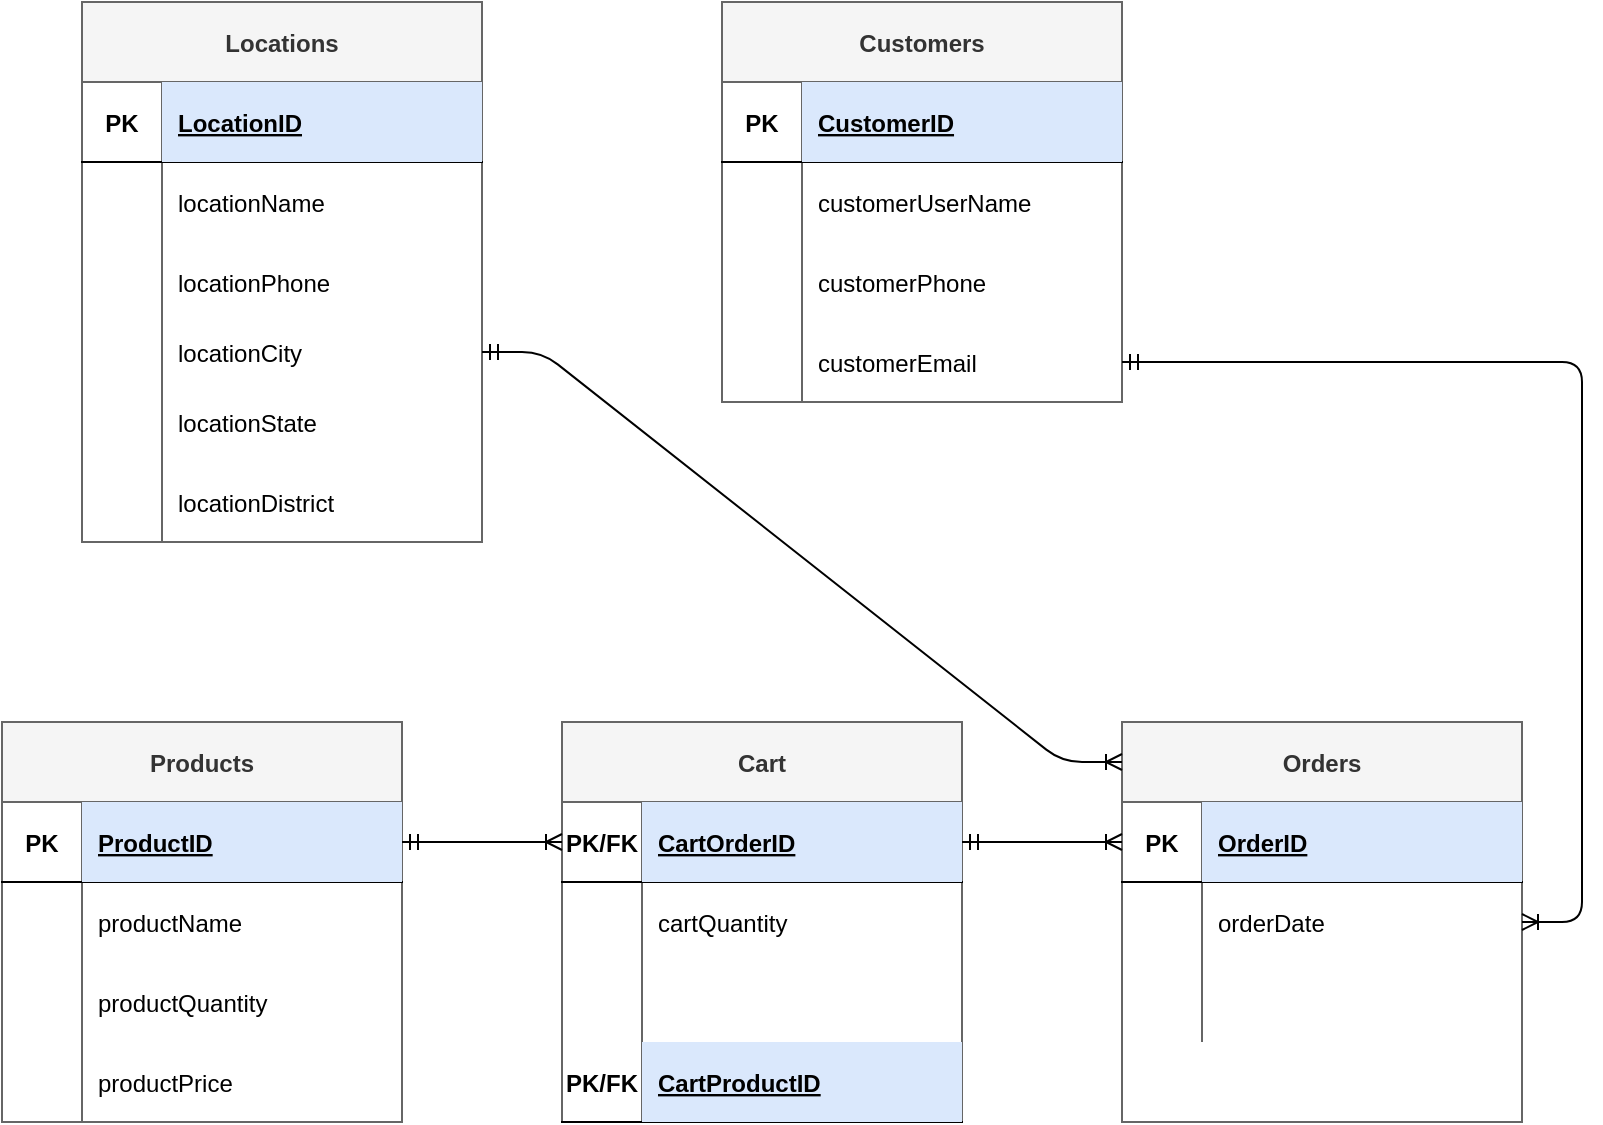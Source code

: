<mxfile version="14.2.6" type="device"><diagram id="TYqFrzA7rZAhPylj7gqK" name="Page-1"><mxGraphModel dx="1040" dy="490" grid="1" gridSize="10" guides="1" tooltips="1" connect="1" arrows="1" fold="1" page="1" pageScale="1" pageWidth="850" pageHeight="1100" math="0" shadow="0"><root><mxCell id="0"/><mxCell id="1" parent="0"/><mxCell id="ZXqYO6BipWeugjyjyPMQ-1" value="Customers" style="shape=table;startSize=40;container=1;collapsible=1;childLayout=tableLayout;fixedRows=1;rowLines=0;fontStyle=1;align=center;resizeLast=1;fillColor=#f5f5f5;strokeColor=#666666;fontColor=#333333;" parent="1" vertex="1"><mxGeometry x="400" y="80" width="200" height="200" as="geometry"/></mxCell><mxCell id="ZXqYO6BipWeugjyjyPMQ-2" value="" style="shape=partialRectangle;collapsible=0;dropTarget=0;pointerEvents=0;fillColor=none;top=0;left=0;bottom=1;right=0;points=[[0,0.5],[1,0.5]];portConstraint=eastwest;" parent="ZXqYO6BipWeugjyjyPMQ-1" vertex="1"><mxGeometry y="40" width="200" height="40" as="geometry"/></mxCell><mxCell id="ZXqYO6BipWeugjyjyPMQ-3" value="PK" style="shape=partialRectangle;connectable=0;fillColor=none;top=0;left=0;bottom=0;right=0;fontStyle=1;overflow=hidden;" parent="ZXqYO6BipWeugjyjyPMQ-2" vertex="1"><mxGeometry width="40" height="40" as="geometry"/></mxCell><mxCell id="ZXqYO6BipWeugjyjyPMQ-4" value="CustomerID" style="shape=partialRectangle;connectable=0;fillColor=#dae8fc;top=0;left=0;bottom=0;right=0;align=left;spacingLeft=6;fontStyle=5;overflow=hidden;strokeColor=#6c8ebf;" parent="ZXqYO6BipWeugjyjyPMQ-2" vertex="1"><mxGeometry x="40" width="160" height="40" as="geometry"/></mxCell><mxCell id="ZXqYO6BipWeugjyjyPMQ-5" value="" style="shape=partialRectangle;collapsible=0;dropTarget=0;pointerEvents=0;fillColor=none;top=0;left=0;bottom=0;right=0;points=[[0,0.5],[1,0.5]];portConstraint=eastwest;" parent="ZXqYO6BipWeugjyjyPMQ-1" vertex="1"><mxGeometry y="80" width="200" height="40" as="geometry"/></mxCell><mxCell id="ZXqYO6BipWeugjyjyPMQ-6" value="" style="shape=partialRectangle;connectable=0;fillColor=none;top=0;left=0;bottom=0;right=0;editable=1;overflow=hidden;" parent="ZXqYO6BipWeugjyjyPMQ-5" vertex="1"><mxGeometry width="40" height="40" as="geometry"/></mxCell><mxCell id="ZXqYO6BipWeugjyjyPMQ-7" value="customerUserName" style="shape=partialRectangle;connectable=0;fillColor=none;top=0;left=0;bottom=0;right=0;align=left;spacingLeft=6;overflow=hidden;" parent="ZXqYO6BipWeugjyjyPMQ-5" vertex="1"><mxGeometry x="40" width="160" height="40" as="geometry"/></mxCell><mxCell id="ZXqYO6BipWeugjyjyPMQ-8" value="" style="shape=partialRectangle;collapsible=0;dropTarget=0;pointerEvents=0;fillColor=none;top=0;left=0;bottom=0;right=0;points=[[0,0.5],[1,0.5]];portConstraint=eastwest;" parent="ZXqYO6BipWeugjyjyPMQ-1" vertex="1"><mxGeometry y="120" width="200" height="40" as="geometry"/></mxCell><mxCell id="ZXqYO6BipWeugjyjyPMQ-9" value="" style="shape=partialRectangle;connectable=0;fillColor=none;top=0;left=0;bottom=0;right=0;editable=1;overflow=hidden;" parent="ZXqYO6BipWeugjyjyPMQ-8" vertex="1"><mxGeometry width="40" height="40" as="geometry"/></mxCell><mxCell id="ZXqYO6BipWeugjyjyPMQ-10" value="customerPhone" style="shape=partialRectangle;connectable=0;fillColor=none;top=0;left=0;bottom=0;right=0;align=left;spacingLeft=6;overflow=hidden;" parent="ZXqYO6BipWeugjyjyPMQ-8" vertex="1"><mxGeometry x="40" width="160" height="40" as="geometry"/></mxCell><mxCell id="ZXqYO6BipWeugjyjyPMQ-11" value="" style="shape=partialRectangle;collapsible=0;dropTarget=0;pointerEvents=0;fillColor=none;top=0;left=0;bottom=0;right=0;points=[[0,0.5],[1,0.5]];portConstraint=eastwest;" parent="ZXqYO6BipWeugjyjyPMQ-1" vertex="1"><mxGeometry y="160" width="200" height="40" as="geometry"/></mxCell><mxCell id="ZXqYO6BipWeugjyjyPMQ-12" value="" style="shape=partialRectangle;connectable=0;fillColor=none;top=0;left=0;bottom=0;right=0;editable=1;overflow=hidden;" parent="ZXqYO6BipWeugjyjyPMQ-11" vertex="1"><mxGeometry width="40" height="40" as="geometry"/></mxCell><mxCell id="ZXqYO6BipWeugjyjyPMQ-13" value="customerEmail" style="shape=partialRectangle;connectable=0;fillColor=none;top=0;left=0;bottom=0;right=0;align=left;spacingLeft=6;overflow=hidden;" parent="ZXqYO6BipWeugjyjyPMQ-11" vertex="1"><mxGeometry x="40" width="160" height="40" as="geometry"/></mxCell><mxCell id="ZXqYO6BipWeugjyjyPMQ-14" value="Locations" style="shape=table;startSize=40;container=1;collapsible=1;childLayout=tableLayout;fixedRows=1;rowLines=0;fontStyle=1;align=center;resizeLast=1;fillColor=#f5f5f5;strokeColor=#666666;fontColor=#333333;" parent="1" vertex="1"><mxGeometry x="80" y="80" width="200" height="270" as="geometry"/></mxCell><mxCell id="ZXqYO6BipWeugjyjyPMQ-15" value="" style="shape=partialRectangle;collapsible=0;dropTarget=0;pointerEvents=0;fillColor=none;top=0;left=0;bottom=1;right=0;points=[[0,0.5],[1,0.5]];portConstraint=eastwest;" parent="ZXqYO6BipWeugjyjyPMQ-14" vertex="1"><mxGeometry y="40" width="200" height="40" as="geometry"/></mxCell><mxCell id="ZXqYO6BipWeugjyjyPMQ-16" value="PK" style="shape=partialRectangle;connectable=0;fillColor=none;top=0;left=0;bottom=0;right=0;fontStyle=1;overflow=hidden;" parent="ZXqYO6BipWeugjyjyPMQ-15" vertex="1"><mxGeometry width="40" height="40" as="geometry"/></mxCell><mxCell id="ZXqYO6BipWeugjyjyPMQ-17" value="LocationID" style="shape=partialRectangle;connectable=0;fillColor=#dae8fc;top=0;left=0;bottom=0;right=0;align=left;spacingLeft=6;fontStyle=5;overflow=hidden;strokeColor=#6c8ebf;" parent="ZXqYO6BipWeugjyjyPMQ-15" vertex="1"><mxGeometry x="40" width="160" height="40" as="geometry"/></mxCell><mxCell id="ZXqYO6BipWeugjyjyPMQ-18" value="" style="shape=partialRectangle;collapsible=0;dropTarget=0;pointerEvents=0;fillColor=none;top=0;left=0;bottom=0;right=0;points=[[0,0.5],[1,0.5]];portConstraint=eastwest;" parent="ZXqYO6BipWeugjyjyPMQ-14" vertex="1"><mxGeometry y="80" width="200" height="40" as="geometry"/></mxCell><mxCell id="ZXqYO6BipWeugjyjyPMQ-19" value="" style="shape=partialRectangle;connectable=0;fillColor=none;top=0;left=0;bottom=0;right=0;editable=1;overflow=hidden;" parent="ZXqYO6BipWeugjyjyPMQ-18" vertex="1"><mxGeometry width="40" height="40" as="geometry"/></mxCell><mxCell id="ZXqYO6BipWeugjyjyPMQ-20" value="locationName" style="shape=partialRectangle;connectable=0;fillColor=none;top=0;left=0;bottom=0;right=0;align=left;spacingLeft=6;overflow=hidden;" parent="ZXqYO6BipWeugjyjyPMQ-18" vertex="1"><mxGeometry x="40" width="160" height="40" as="geometry"/></mxCell><mxCell id="ZXqYO6BipWeugjyjyPMQ-21" value="" style="shape=partialRectangle;collapsible=0;dropTarget=0;pointerEvents=0;fillColor=none;top=0;left=0;bottom=0;right=0;points=[[0,0.5],[1,0.5]];portConstraint=eastwest;" parent="ZXqYO6BipWeugjyjyPMQ-14" vertex="1"><mxGeometry y="120" width="200" height="40" as="geometry"/></mxCell><mxCell id="ZXqYO6BipWeugjyjyPMQ-22" value="" style="shape=partialRectangle;connectable=0;fillColor=none;top=0;left=0;bottom=0;right=0;editable=1;overflow=hidden;" parent="ZXqYO6BipWeugjyjyPMQ-21" vertex="1"><mxGeometry width="40" height="40" as="geometry"/></mxCell><mxCell id="ZXqYO6BipWeugjyjyPMQ-23" value="locationPhone" style="shape=partialRectangle;connectable=0;fillColor=none;top=0;left=0;bottom=0;right=0;align=left;spacingLeft=6;overflow=hidden;" parent="ZXqYO6BipWeugjyjyPMQ-21" vertex="1"><mxGeometry x="40" width="160" height="40" as="geometry"/></mxCell><mxCell id="ZXqYO6BipWeugjyjyPMQ-24" value="" style="shape=partialRectangle;collapsible=0;dropTarget=0;pointerEvents=0;fillColor=none;top=0;left=0;bottom=0;right=0;points=[[0,0.5],[1,0.5]];portConstraint=eastwest;" parent="ZXqYO6BipWeugjyjyPMQ-14" vertex="1"><mxGeometry y="160" width="200" height="30" as="geometry"/></mxCell><mxCell id="ZXqYO6BipWeugjyjyPMQ-25" value="" style="shape=partialRectangle;connectable=0;fillColor=none;top=0;left=0;bottom=0;right=0;editable=1;overflow=hidden;" parent="ZXqYO6BipWeugjyjyPMQ-24" vertex="1"><mxGeometry width="40" height="30" as="geometry"/></mxCell><mxCell id="ZXqYO6BipWeugjyjyPMQ-26" value="locationCity" style="shape=partialRectangle;connectable=0;fillColor=none;top=0;left=0;bottom=0;right=0;align=left;spacingLeft=6;overflow=hidden;" parent="ZXqYO6BipWeugjyjyPMQ-24" vertex="1"><mxGeometry x="40" width="160" height="30" as="geometry"/></mxCell><mxCell id="O7_PSs-JlVAHMKVFWHhw-1" value="" style="shape=partialRectangle;collapsible=0;dropTarget=0;pointerEvents=0;fillColor=none;top=0;left=0;bottom=0;right=0;points=[[0,0.5],[1,0.5]];portConstraint=eastwest;" parent="ZXqYO6BipWeugjyjyPMQ-14" vertex="1"><mxGeometry y="190" width="200" height="40" as="geometry"/></mxCell><mxCell id="O7_PSs-JlVAHMKVFWHhw-2" value="" style="shape=partialRectangle;connectable=0;fillColor=none;top=0;left=0;bottom=0;right=0;editable=1;overflow=hidden;" parent="O7_PSs-JlVAHMKVFWHhw-1" vertex="1"><mxGeometry width="40" height="40" as="geometry"/></mxCell><mxCell id="O7_PSs-JlVAHMKVFWHhw-3" value="locationState" style="shape=partialRectangle;connectable=0;fillColor=none;top=0;left=0;bottom=0;right=0;align=left;spacingLeft=6;overflow=hidden;" parent="O7_PSs-JlVAHMKVFWHhw-1" vertex="1"><mxGeometry x="40" width="160" height="40" as="geometry"/></mxCell><mxCell id="O7_PSs-JlVAHMKVFWHhw-20" value="" style="shape=partialRectangle;collapsible=0;dropTarget=0;pointerEvents=0;fillColor=none;top=0;left=0;bottom=0;right=0;points=[[0,0.5],[1,0.5]];portConstraint=eastwest;" parent="ZXqYO6BipWeugjyjyPMQ-14" vertex="1"><mxGeometry y="230" width="200" height="40" as="geometry"/></mxCell><mxCell id="O7_PSs-JlVAHMKVFWHhw-21" value="" style="shape=partialRectangle;connectable=0;fillColor=none;top=0;left=0;bottom=0;right=0;editable=1;overflow=hidden;" parent="O7_PSs-JlVAHMKVFWHhw-20" vertex="1"><mxGeometry width="40" height="40" as="geometry"/></mxCell><mxCell id="O7_PSs-JlVAHMKVFWHhw-22" value="locationDistrict" style="shape=partialRectangle;connectable=0;fillColor=none;top=0;left=0;bottom=0;right=0;align=left;spacingLeft=6;overflow=hidden;" parent="O7_PSs-JlVAHMKVFWHhw-20" vertex="1"><mxGeometry x="40" width="160" height="40" as="geometry"/></mxCell><mxCell id="ZXqYO6BipWeugjyjyPMQ-27" value="Orders" style="shape=table;startSize=40;container=1;collapsible=1;childLayout=tableLayout;fixedRows=1;rowLines=0;fontStyle=1;align=center;resizeLast=1;fillColor=#f5f5f5;strokeColor=#666666;fontColor=#333333;" parent="1" vertex="1"><mxGeometry x="600" y="440" width="200" height="200" as="geometry"/></mxCell><mxCell id="ZXqYO6BipWeugjyjyPMQ-28" value="" style="shape=partialRectangle;collapsible=0;dropTarget=0;pointerEvents=0;fillColor=none;top=0;left=0;bottom=1;right=0;points=[[0,0.5],[1,0.5]];portConstraint=eastwest;" parent="ZXqYO6BipWeugjyjyPMQ-27" vertex="1"><mxGeometry y="40" width="200" height="40" as="geometry"/></mxCell><mxCell id="ZXqYO6BipWeugjyjyPMQ-29" value="PK" style="shape=partialRectangle;connectable=0;fillColor=none;top=0;left=0;bottom=0;right=0;fontStyle=1;overflow=hidden;" parent="ZXqYO6BipWeugjyjyPMQ-28" vertex="1"><mxGeometry width="40" height="40" as="geometry"/></mxCell><mxCell id="ZXqYO6BipWeugjyjyPMQ-30" value="OrderID" style="shape=partialRectangle;connectable=0;fillColor=#dae8fc;top=0;left=0;bottom=0;right=0;align=left;spacingLeft=6;fontStyle=5;overflow=hidden;strokeColor=#6c8ebf;" parent="ZXqYO6BipWeugjyjyPMQ-28" vertex="1"><mxGeometry x="40" width="160" height="40" as="geometry"/></mxCell><mxCell id="ZXqYO6BipWeugjyjyPMQ-31" value="" style="shape=partialRectangle;collapsible=0;dropTarget=0;pointerEvents=0;fillColor=none;top=0;left=0;bottom=0;right=0;points=[[0,0.5],[1,0.5]];portConstraint=eastwest;" parent="ZXqYO6BipWeugjyjyPMQ-27" vertex="1"><mxGeometry y="80" width="200" height="40" as="geometry"/></mxCell><mxCell id="ZXqYO6BipWeugjyjyPMQ-32" value="" style="shape=partialRectangle;connectable=0;fillColor=none;top=0;left=0;bottom=0;right=0;editable=1;overflow=hidden;" parent="ZXqYO6BipWeugjyjyPMQ-31" vertex="1"><mxGeometry width="40" height="40" as="geometry"/></mxCell><mxCell id="ZXqYO6BipWeugjyjyPMQ-33" value="orderDate" style="shape=partialRectangle;connectable=0;fillColor=none;top=0;left=0;bottom=0;right=0;align=left;spacingLeft=6;overflow=hidden;" parent="ZXqYO6BipWeugjyjyPMQ-31" vertex="1"><mxGeometry x="40" width="160" height="40" as="geometry"/></mxCell><mxCell id="ZXqYO6BipWeugjyjyPMQ-37" value="" style="shape=partialRectangle;collapsible=0;dropTarget=0;pointerEvents=0;fillColor=none;top=0;left=0;bottom=0;right=0;points=[[0,0.5],[1,0.5]];portConstraint=eastwest;" parent="ZXqYO6BipWeugjyjyPMQ-27" vertex="1"><mxGeometry y="120" width="200" height="40" as="geometry"/></mxCell><mxCell id="ZXqYO6BipWeugjyjyPMQ-38" value="" style="shape=partialRectangle;connectable=0;fillColor=none;top=0;left=0;bottom=0;right=0;editable=1;overflow=hidden;" parent="ZXqYO6BipWeugjyjyPMQ-37" vertex="1"><mxGeometry width="40" height="40" as="geometry"/></mxCell><mxCell id="ZXqYO6BipWeugjyjyPMQ-39" value="" style="shape=partialRectangle;connectable=0;fillColor=none;top=0;left=0;bottom=0;right=0;align=left;spacingLeft=6;overflow=hidden;" parent="ZXqYO6BipWeugjyjyPMQ-37" vertex="1"><mxGeometry x="40" width="160" height="40" as="geometry"/></mxCell><mxCell id="ZXqYO6BipWeugjyjyPMQ-66" value="Products" style="shape=table;startSize=40;container=1;collapsible=1;childLayout=tableLayout;fixedRows=1;rowLines=0;fontStyle=1;align=center;resizeLast=1;fillColor=#f5f5f5;strokeColor=#666666;fontColor=#333333;" parent="1" vertex="1"><mxGeometry x="40" y="440" width="200" height="200" as="geometry"/></mxCell><mxCell id="ZXqYO6BipWeugjyjyPMQ-67" value="" style="shape=partialRectangle;collapsible=0;dropTarget=0;pointerEvents=0;fillColor=none;top=0;left=0;bottom=1;right=0;points=[[0,0.5],[1,0.5]];portConstraint=eastwest;" parent="ZXqYO6BipWeugjyjyPMQ-66" vertex="1"><mxGeometry y="40" width="200" height="40" as="geometry"/></mxCell><mxCell id="ZXqYO6BipWeugjyjyPMQ-68" value="PK" style="shape=partialRectangle;connectable=0;fillColor=none;top=0;left=0;bottom=0;right=0;fontStyle=1;overflow=hidden;" parent="ZXqYO6BipWeugjyjyPMQ-67" vertex="1"><mxGeometry width="40" height="40" as="geometry"/></mxCell><mxCell id="ZXqYO6BipWeugjyjyPMQ-69" value="ProductID" style="shape=partialRectangle;connectable=0;fillColor=#dae8fc;top=0;left=0;bottom=0;right=0;align=left;spacingLeft=6;fontStyle=5;overflow=hidden;strokeColor=#6c8ebf;" parent="ZXqYO6BipWeugjyjyPMQ-67" vertex="1"><mxGeometry x="40" width="160" height="40" as="geometry"/></mxCell><mxCell id="ZXqYO6BipWeugjyjyPMQ-70" value="" style="shape=partialRectangle;collapsible=0;dropTarget=0;pointerEvents=0;fillColor=none;top=0;left=0;bottom=0;right=0;points=[[0,0.5],[1,0.5]];portConstraint=eastwest;" parent="ZXqYO6BipWeugjyjyPMQ-66" vertex="1"><mxGeometry y="80" width="200" height="40" as="geometry"/></mxCell><mxCell id="ZXqYO6BipWeugjyjyPMQ-71" value="" style="shape=partialRectangle;connectable=0;fillColor=none;top=0;left=0;bottom=0;right=0;editable=1;overflow=hidden;" parent="ZXqYO6BipWeugjyjyPMQ-70" vertex="1"><mxGeometry width="40" height="40" as="geometry"/></mxCell><mxCell id="ZXqYO6BipWeugjyjyPMQ-72" value="productName" style="shape=partialRectangle;connectable=0;fillColor=none;top=0;left=0;bottom=0;right=0;align=left;spacingLeft=6;overflow=hidden;" parent="ZXqYO6BipWeugjyjyPMQ-70" vertex="1"><mxGeometry x="40" width="160" height="40" as="geometry"/></mxCell><mxCell id="ZXqYO6BipWeugjyjyPMQ-73" value="" style="shape=partialRectangle;collapsible=0;dropTarget=0;pointerEvents=0;fillColor=none;top=0;left=0;bottom=0;right=0;points=[[0,0.5],[1,0.5]];portConstraint=eastwest;" parent="ZXqYO6BipWeugjyjyPMQ-66" vertex="1"><mxGeometry y="120" width="200" height="40" as="geometry"/></mxCell><mxCell id="ZXqYO6BipWeugjyjyPMQ-74" value="" style="shape=partialRectangle;connectable=0;fillColor=none;top=0;left=0;bottom=0;right=0;editable=1;overflow=hidden;" parent="ZXqYO6BipWeugjyjyPMQ-73" vertex="1"><mxGeometry width="40" height="40" as="geometry"/></mxCell><mxCell id="ZXqYO6BipWeugjyjyPMQ-75" value="productQuantity" style="shape=partialRectangle;connectable=0;fillColor=none;top=0;left=0;bottom=0;right=0;align=left;spacingLeft=6;overflow=hidden;" parent="ZXqYO6BipWeugjyjyPMQ-73" vertex="1"><mxGeometry x="40" width="160" height="40" as="geometry"/></mxCell><mxCell id="ZXqYO6BipWeugjyjyPMQ-76" value="" style="shape=partialRectangle;collapsible=0;dropTarget=0;pointerEvents=0;fillColor=none;top=0;left=0;bottom=0;right=0;points=[[0,0.5],[1,0.5]];portConstraint=eastwest;" parent="ZXqYO6BipWeugjyjyPMQ-66" vertex="1"><mxGeometry y="160" width="200" height="40" as="geometry"/></mxCell><mxCell id="ZXqYO6BipWeugjyjyPMQ-77" value="" style="shape=partialRectangle;connectable=0;fillColor=none;top=0;left=0;bottom=0;right=0;editable=1;overflow=hidden;" parent="ZXqYO6BipWeugjyjyPMQ-76" vertex="1"><mxGeometry width="40" height="40" as="geometry"/></mxCell><mxCell id="ZXqYO6BipWeugjyjyPMQ-78" value="productPrice" style="shape=partialRectangle;connectable=0;fillColor=none;top=0;left=0;bottom=0;right=0;align=left;spacingLeft=6;overflow=hidden;" parent="ZXqYO6BipWeugjyjyPMQ-76" vertex="1"><mxGeometry x="40" width="160" height="40" as="geometry"/></mxCell><mxCell id="H8mGu4Nn9hLMJu89DBOB-9" value="Cart" style="shape=table;startSize=40;container=1;collapsible=1;childLayout=tableLayout;fixedRows=1;rowLines=0;fontStyle=1;align=center;resizeLast=1;fillColor=#f5f5f5;strokeColor=#666666;fontColor=#333333;" parent="1" vertex="1"><mxGeometry x="320" y="440" width="200" height="200" as="geometry"/></mxCell><mxCell id="H8mGu4Nn9hLMJu89DBOB-10" value="" style="shape=partialRectangle;collapsible=0;dropTarget=0;pointerEvents=0;fillColor=none;top=0;left=0;bottom=1;right=0;points=[[0,0.5],[1,0.5]];portConstraint=eastwest;" parent="H8mGu4Nn9hLMJu89DBOB-9" vertex="1"><mxGeometry y="40" width="200" height="40" as="geometry"/></mxCell><mxCell id="H8mGu4Nn9hLMJu89DBOB-11" value="PK/FK" style="shape=partialRectangle;connectable=0;fillColor=none;top=0;left=0;bottom=0;right=0;fontStyle=1;overflow=hidden;" parent="H8mGu4Nn9hLMJu89DBOB-10" vertex="1"><mxGeometry width="40" height="40" as="geometry"/></mxCell><mxCell id="H8mGu4Nn9hLMJu89DBOB-12" value="CartOrderID" style="shape=partialRectangle;connectable=0;fillColor=#dae8fc;top=0;left=0;bottom=0;right=0;align=left;spacingLeft=6;fontStyle=5;overflow=hidden;strokeColor=#6c8ebf;" parent="H8mGu4Nn9hLMJu89DBOB-10" vertex="1"><mxGeometry x="40" width="160" height="40" as="geometry"/></mxCell><mxCell id="H8mGu4Nn9hLMJu89DBOB-13" value="" style="shape=partialRectangle;collapsible=0;dropTarget=0;pointerEvents=0;fillColor=none;top=0;left=0;bottom=0;right=0;points=[[0,0.5],[1,0.5]];portConstraint=eastwest;" parent="H8mGu4Nn9hLMJu89DBOB-9" vertex="1"><mxGeometry y="80" width="200" height="40" as="geometry"/></mxCell><mxCell id="H8mGu4Nn9hLMJu89DBOB-14" value="" style="shape=partialRectangle;connectable=0;fillColor=none;top=0;left=0;bottom=0;right=0;editable=1;overflow=hidden;" parent="H8mGu4Nn9hLMJu89DBOB-13" vertex="1"><mxGeometry width="40" height="40" as="geometry"/></mxCell><mxCell id="H8mGu4Nn9hLMJu89DBOB-15" value="cartQuantity" style="shape=partialRectangle;connectable=0;fillColor=none;top=0;left=0;bottom=0;right=0;align=left;spacingLeft=6;overflow=hidden;" parent="H8mGu4Nn9hLMJu89DBOB-13" vertex="1"><mxGeometry x="40" width="160" height="40" as="geometry"/></mxCell><mxCell id="H8mGu4Nn9hLMJu89DBOB-16" value="" style="shape=partialRectangle;collapsible=0;dropTarget=0;pointerEvents=0;fillColor=none;top=0;left=0;bottom=0;right=0;points=[[0,0.5],[1,0.5]];portConstraint=eastwest;" parent="H8mGu4Nn9hLMJu89DBOB-9" vertex="1"><mxGeometry y="120" width="200" height="40" as="geometry"/></mxCell><mxCell id="H8mGu4Nn9hLMJu89DBOB-17" value="" style="shape=partialRectangle;connectable=0;fillColor=none;top=0;left=0;bottom=0;right=0;editable=1;overflow=hidden;" parent="H8mGu4Nn9hLMJu89DBOB-16" vertex="1"><mxGeometry width="40" height="40" as="geometry"/></mxCell><mxCell id="H8mGu4Nn9hLMJu89DBOB-18" value="" style="shape=partialRectangle;connectable=0;fillColor=none;top=0;left=0;bottom=0;right=0;align=left;spacingLeft=6;overflow=hidden;" parent="H8mGu4Nn9hLMJu89DBOB-16" vertex="1"><mxGeometry x="40" width="160" height="40" as="geometry"/></mxCell><mxCell id="H8mGu4Nn9hLMJu89DBOB-19" value="" style="shape=partialRectangle;collapsible=0;dropTarget=0;pointerEvents=0;fillColor=none;top=0;left=0;bottom=1;right=0;points=[[0,0.5],[1,0.5]];portConstraint=eastwest;" parent="H8mGu4Nn9hLMJu89DBOB-9" vertex="1"><mxGeometry y="160" width="200" height="40" as="geometry"/></mxCell><mxCell id="H8mGu4Nn9hLMJu89DBOB-20" value="PK/FK" style="shape=partialRectangle;connectable=0;fillColor=none;top=0;left=0;bottom=0;right=0;fontStyle=1;overflow=hidden;" parent="H8mGu4Nn9hLMJu89DBOB-19" vertex="1"><mxGeometry width="40" height="40" as="geometry"/></mxCell><mxCell id="H8mGu4Nn9hLMJu89DBOB-21" value="CartProductID" style="shape=partialRectangle;connectable=0;fillColor=#dae8fc;top=0;left=0;bottom=0;right=0;align=left;spacingLeft=6;fontStyle=5;overflow=hidden;strokeColor=#6c8ebf;" parent="H8mGu4Nn9hLMJu89DBOB-19" vertex="1"><mxGeometry x="40" width="160" height="40" as="geometry"/></mxCell><mxCell id="H8mGu4Nn9hLMJu89DBOB-23" value="" style="edgeStyle=entityRelationEdgeStyle;fontSize=12;html=1;endArrow=ERoneToMany;startArrow=ERmandOne;exitX=1;exitY=0.5;exitDx=0;exitDy=0;" parent="1" source="ZXqYO6BipWeugjyjyPMQ-11" target="ZXqYO6BipWeugjyjyPMQ-27" edge="1"><mxGeometry width="100" height="100" relative="1" as="geometry"><mxPoint x="320" y="180" as="sourcePoint"/><mxPoint x="420" y="80" as="targetPoint"/></mxGeometry></mxCell><mxCell id="H8mGu4Nn9hLMJu89DBOB-25" value="" style="edgeStyle=entityRelationEdgeStyle;fontSize=12;html=1;endArrow=ERoneToMany;startArrow=ERmandOne;" parent="1" edge="1"><mxGeometry width="100" height="100" relative="1" as="geometry"><mxPoint x="240" y="500" as="sourcePoint"/><mxPoint x="320" y="500" as="targetPoint"/></mxGeometry></mxCell><mxCell id="H8mGu4Nn9hLMJu89DBOB-26" value="" style="edgeStyle=entityRelationEdgeStyle;fontSize=12;html=1;endArrow=ERoneToMany;startArrow=ERmandOne;" parent="1" edge="1"><mxGeometry width="100" height="100" relative="1" as="geometry"><mxPoint x="520" y="500" as="sourcePoint"/><mxPoint x="600" y="500" as="targetPoint"/></mxGeometry></mxCell><mxCell id="H8mGu4Nn9hLMJu89DBOB-27" value="" style="edgeStyle=entityRelationEdgeStyle;fontSize=12;html=1;endArrow=ERoneToMany;startArrow=ERmandOne;exitX=1;exitY=0.5;exitDx=0;exitDy=0;" parent="1" source="ZXqYO6BipWeugjyjyPMQ-24" edge="1"><mxGeometry width="100" height="100" relative="1" as="geometry"><mxPoint x="400" y="180" as="sourcePoint"/><mxPoint x="600" y="460" as="targetPoint"/></mxGeometry></mxCell></root></mxGraphModel></diagram></mxfile>